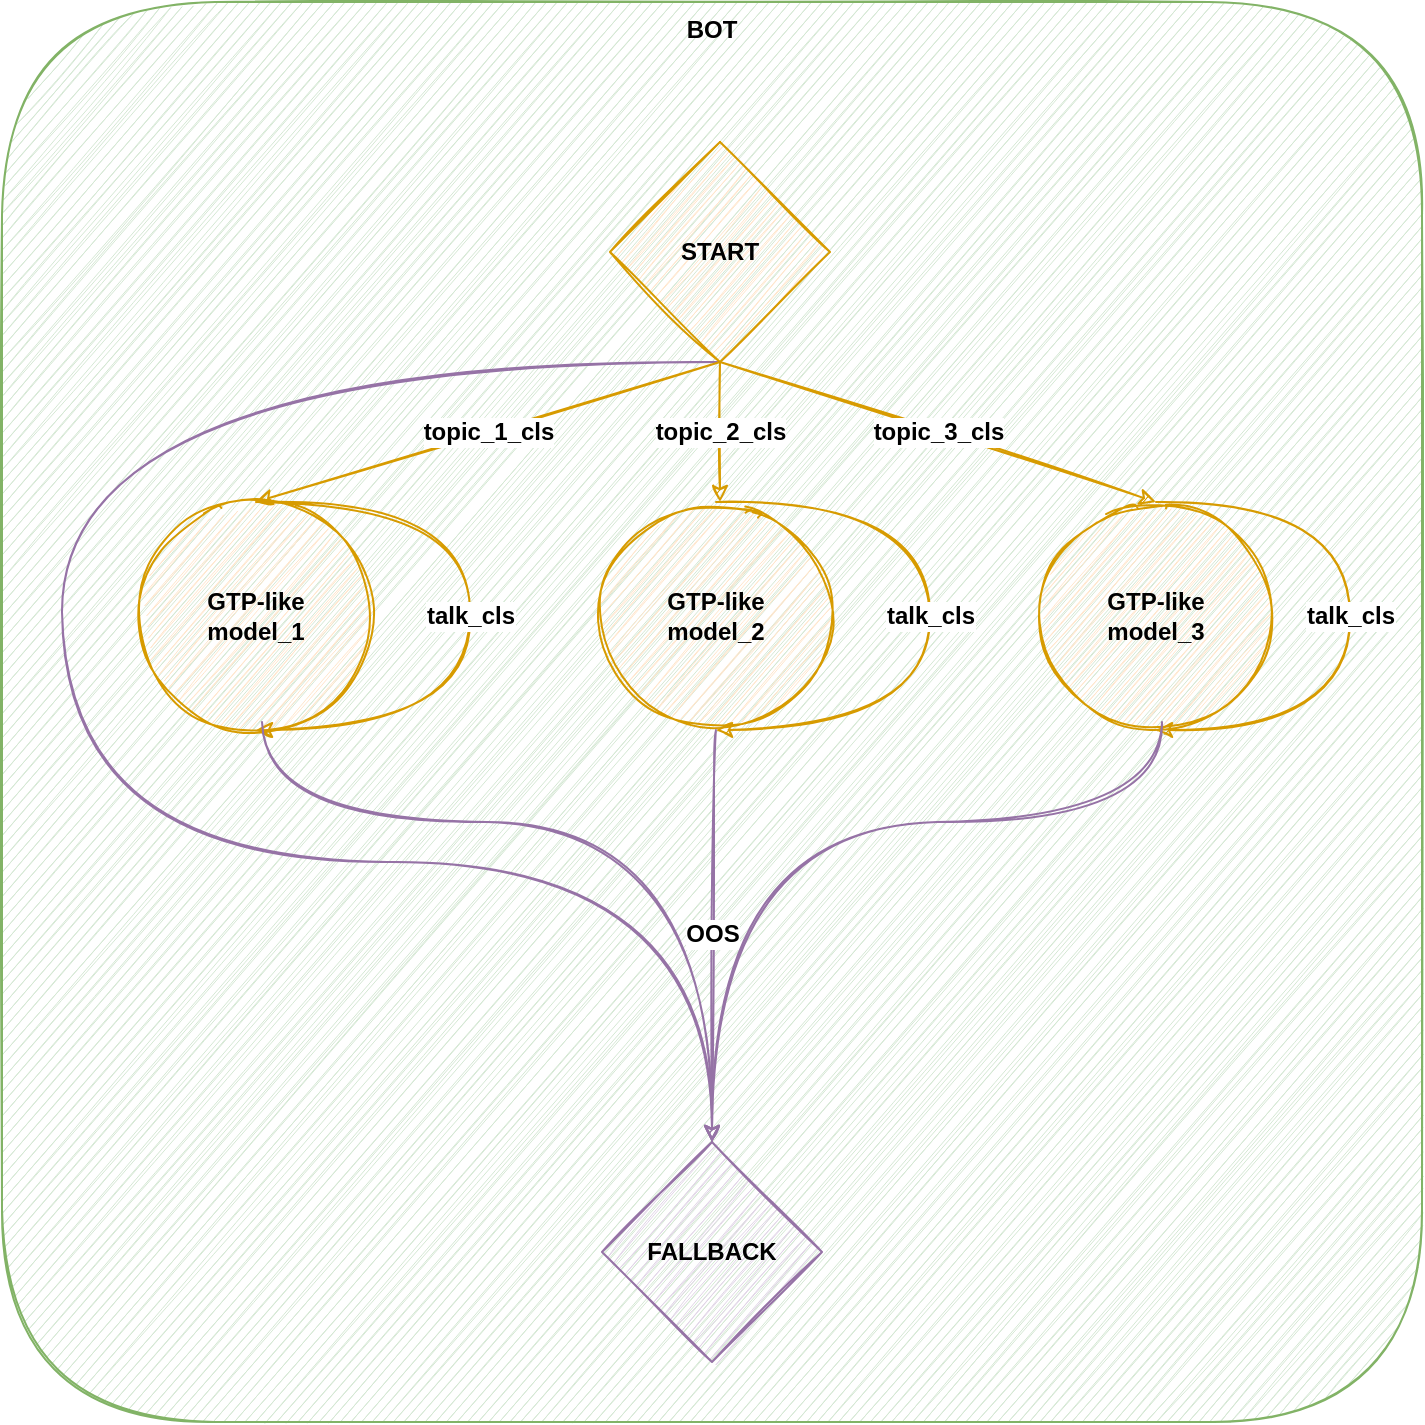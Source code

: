 <mxfile scale="20" border="0"><diagram id="rbImLL0oNeTYmnzgyJK0" name="Page-1"><mxGraphModel dx="976" dy="1654" grid="1" gridSize="10" guides="1" tooltips="1" connect="1" arrows="1" fold="1" page="1" pageScale="1" pageWidth="413" pageHeight="583" math="0" shadow="0"><root><mxCell id="0"/><mxCell id="1" parent="0"/><mxCell id="146" value="&lt;b&gt;BOT&lt;/b&gt;" style="rounded=1;whiteSpace=wrap;html=1;sketch=1;fontStyle=0;fillColor=#d5e8d4;strokeColor=#82b366;verticalAlign=top;" parent="1" vertex="1"><mxGeometry x="700" y="-950" width="710" height="710" as="geometry"/></mxCell><mxCell id="147" value="" style="edgeStyle=orthogonalEdgeStyle;html=1;entryX=0.5;entryY=0;entryDx=0;entryDy=0;fillColor=#e1d5e7;strokeColor=#9673a6;sketch=1;curved=1;exitX=0.5;exitY=1;exitDx=0;exitDy=0;" parent="1" source="149" target="150" edge="1"><mxGeometry relative="1" as="geometry"><mxPoint x="870" y="-690" as="sourcePoint"/><Array as="points"><mxPoint x="730" y="-770"/><mxPoint x="730" y="-520"/><mxPoint x="1055" y="-520"/></Array></mxGeometry></mxCell><mxCell id="148" value="&lt;b&gt;GTP-like&lt;br&gt;model_2&lt;br&gt;&lt;/b&gt;" style="ellipse;whiteSpace=wrap;html=1;aspect=fixed;fillColor=#ffe6cc;strokeColor=#d79b00;sketch=1;" parent="1" vertex="1"><mxGeometry x="1000" y="-700" width="114" height="114" as="geometry"/></mxCell><mxCell id="149" value="&lt;b&gt;START&lt;/b&gt;" style="rhombus;whiteSpace=wrap;html=1;sketch=1;fillColor=#ffe6cc;strokeColor=#d79b00;" parent="1" vertex="1"><mxGeometry x="1004" y="-880" width="110" height="110" as="geometry"/></mxCell><mxCell id="150" value="&lt;b&gt;FALLBACK&lt;/b&gt;" style="rhombus;whiteSpace=wrap;html=1;sketch=1;fillColor=#e1d5e7;strokeColor=#9673a6;" parent="1" vertex="1"><mxGeometry x="1000" y="-380" width="110" height="110" as="geometry"/></mxCell><mxCell id="151" value="&lt;b style=&quot;color: rgb(0 , 0 , 0) ; font-style: normal ; letter-spacing: normal ; text-align: center ; text-indent: 0px ; text-transform: none ; word-spacing: 0px ; font-family: &amp;#34;helvetica&amp;#34; ; font-size: 12px&quot;&gt;talk_cls&lt;/b&gt;" style="edgeStyle=orthogonalEdgeStyle;html=1;entryX=0.5;entryY=1;entryDx=0;entryDy=0;fillColor=#ffe6cc;strokeColor=#d79b00;sketch=1;curved=1;exitX=0.5;exitY=0;exitDx=0;exitDy=0;" parent="1" source="148" target="148" edge="1"><mxGeometry relative="1" as="geometry"><mxPoint x="1204" y="-740" as="sourcePoint"/><Array as="points"><mxPoint x="1164" y="-700"/><mxPoint x="1164" y="-586"/></Array></mxGeometry></mxCell><mxCell id="152" value="&lt;b style=&quot;font-family: &amp;#34;helvetica&amp;#34; ; font-size: 12px&quot;&gt;OOS&lt;/b&gt;" style="edgeStyle=orthogonalEdgeStyle;html=1;entryX=0.5;entryY=0;entryDx=0;entryDy=0;fillColor=#e1d5e7;strokeColor=#9673a6;sketch=1;curved=1;exitX=0.5;exitY=1;exitDx=0;exitDy=0;" parent="1" source="148" target="150" edge="1"><mxGeometry relative="1" as="geometry"><mxPoint x="1070" y="-160" as="sourcePoint"/><mxPoint x="1045" y="-520" as="targetPoint"/><Array as="points"><mxPoint x="1055" y="-586"/></Array></mxGeometry></mxCell><mxCell id="153" value="&lt;b&gt;GTP-like&lt;br&gt;model_3&lt;br&gt;&lt;/b&gt;" style="ellipse;whiteSpace=wrap;html=1;aspect=fixed;fillColor=#ffe6cc;strokeColor=#d79b00;sketch=1;" parent="1" vertex="1"><mxGeometry x="1220" y="-700" width="114" height="114" as="geometry"/></mxCell><mxCell id="154" value="&lt;b style=&quot;color: rgb(0 , 0 , 0) ; font-style: normal ; letter-spacing: normal ; text-align: center ; text-indent: 0px ; text-transform: none ; word-spacing: 0px ; font-family: &amp;#34;helvetica&amp;#34; ; font-size: 12px&quot;&gt;talk_cls&lt;/b&gt;" style="edgeStyle=orthogonalEdgeStyle;html=1;entryX=0.5;entryY=1;entryDx=0;entryDy=0;fillColor=#ffe6cc;strokeColor=#d79b00;sketch=1;curved=1;exitX=0.5;exitY=0;exitDx=0;exitDy=0;" parent="1" source="153" target="153" edge="1"><mxGeometry relative="1" as="geometry"><mxPoint x="1414" y="-740" as="sourcePoint"/><Array as="points"><mxPoint x="1374" y="-700"/><mxPoint x="1374" y="-586"/></Array></mxGeometry></mxCell><mxCell id="155" value="&lt;b style=&quot;font-family: &amp;#34;helvetica&amp;#34; ; font-size: 12px&quot;&gt;topic_3_cls&lt;/b&gt;" style="edgeStyle=none;html=1;exitX=0.5;exitY=1;exitDx=0;exitDy=0;fillColor=#ffe6cc;strokeColor=#d79b00;sketch=1;entryX=0.5;entryY=0;entryDx=0;entryDy=0;" parent="1" source="149" target="153" edge="1"><mxGeometry relative="1" as="geometry"><mxPoint x="1045" y="-700" as="targetPoint"/></mxGeometry></mxCell><mxCell id="156" value="" style="edgeStyle=orthogonalEdgeStyle;html=1;entryX=0.5;entryY=0;entryDx=0;entryDy=0;fillColor=#e1d5e7;strokeColor=#9673a6;sketch=1;curved=1;" parent="1" target="150" edge="1"><mxGeometry relative="1" as="geometry"><mxPoint x="1280" y="-590" as="sourcePoint"/><mxPoint x="1045" y="-520" as="targetPoint"/><Array as="points"><mxPoint x="1280" y="-540"/><mxPoint x="1055" y="-540"/></Array></mxGeometry></mxCell><mxCell id="157" value="&lt;b&gt;GTP-like&lt;br&gt;model_1&lt;br&gt;&lt;/b&gt;" style="ellipse;whiteSpace=wrap;html=1;aspect=fixed;fillColor=#ffe6cc;strokeColor=#d79b00;sketch=1;" parent="1" vertex="1"><mxGeometry x="770" y="-700" width="114" height="114" as="geometry"/></mxCell><mxCell id="158" value="&lt;b style=&quot;color: rgb(0 , 0 , 0) ; font-style: normal ; letter-spacing: normal ; text-align: center ; text-indent: 0px ; text-transform: none ; word-spacing: 0px ; font-family: &amp;#34;helvetica&amp;#34; ; font-size: 12px&quot;&gt;talk_cls&lt;/b&gt;" style="edgeStyle=orthogonalEdgeStyle;html=1;entryX=0.5;entryY=1;entryDx=0;entryDy=0;fillColor=#ffe6cc;strokeColor=#d79b00;sketch=1;curved=1;exitX=0.5;exitY=0;exitDx=0;exitDy=0;" parent="1" source="157" target="157" edge="1"><mxGeometry relative="1" as="geometry"><mxPoint x="974" y="-740" as="sourcePoint"/><Array as="points"><mxPoint x="934" y="-700"/><mxPoint x="934" y="-586"/></Array></mxGeometry></mxCell><mxCell id="159" value="&lt;b style=&quot;font-family: &amp;#34;helvetica&amp;#34; ; font-size: 12px&quot;&gt;topic_1_cls&lt;/b&gt;" style="edgeStyle=none;html=1;exitX=0.5;exitY=1;exitDx=0;exitDy=0;fillColor=#ffe6cc;strokeColor=#d79b00;sketch=1;entryX=0.5;entryY=0;entryDx=0;entryDy=0;" parent="1" source="149" target="157" edge="1"><mxGeometry relative="1" as="geometry"><mxPoint x="1045" y="-700" as="targetPoint"/></mxGeometry></mxCell><mxCell id="160" value="" style="edgeStyle=orthogonalEdgeStyle;html=1;entryX=0.5;entryY=0;entryDx=0;entryDy=0;fillColor=#e1d5e7;strokeColor=#9673a6;sketch=1;curved=1;" parent="1" target="150" edge="1"><mxGeometry relative="1" as="geometry"><mxPoint x="830" y="-590" as="sourcePoint"/><mxPoint x="1045" y="-520" as="targetPoint"/><Array as="points"><mxPoint x="830" y="-540"/><mxPoint x="1055" y="-540"/></Array></mxGeometry></mxCell><mxCell id="161" value="&lt;b style=&quot;font-family: &amp;#34;helvetica&amp;#34; ; font-size: 12px&quot;&gt;topic_2_cls&lt;/b&gt;" style="edgeStyle=none;html=1;exitX=0.5;exitY=1;exitDx=0;exitDy=0;fillColor=#ffe6cc;strokeColor=#d79b00;sketch=1;" parent="1" source="149" edge="1"><mxGeometry relative="1" as="geometry"><mxPoint x="1059" y="-700" as="targetPoint"/><mxPoint x="1059" y="-770" as="sourcePoint"/></mxGeometry></mxCell></root></mxGraphModel></diagram></mxfile>